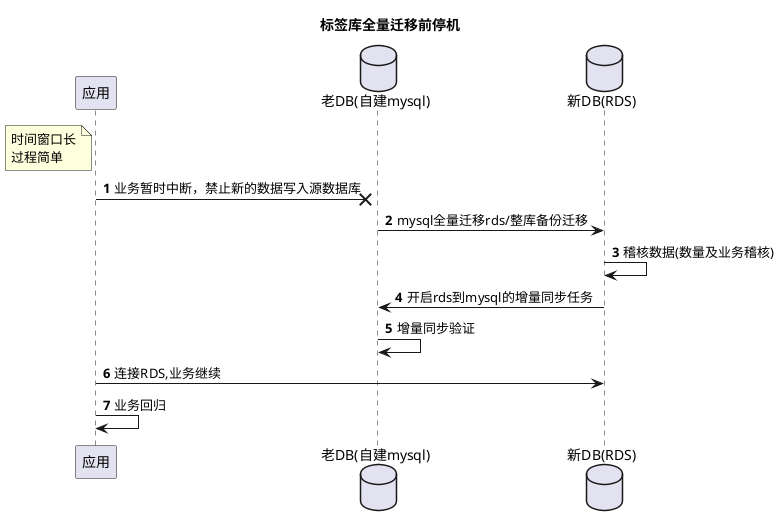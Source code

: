 @startuml
title 标签库全量迁移前停机
autonumber
participant "应用" as app
database "老DB(自建mysql)" as old
database "新DB(RDS)" as new
note left of app: 时间窗口长\n过程简单
app ->x old : 业务暂时中断，禁止新的数据写入源数据库
old -> new : mysql全量迁移rds/整库备份迁移
new -> new : 稽核数据(数量及业务稽核)
new -> old : 开启rds到mysql的增量同步任务
old -> old : 增量同步验证
app -> new :连接RDS,业务继续
app -> app :业务回归
@enduml